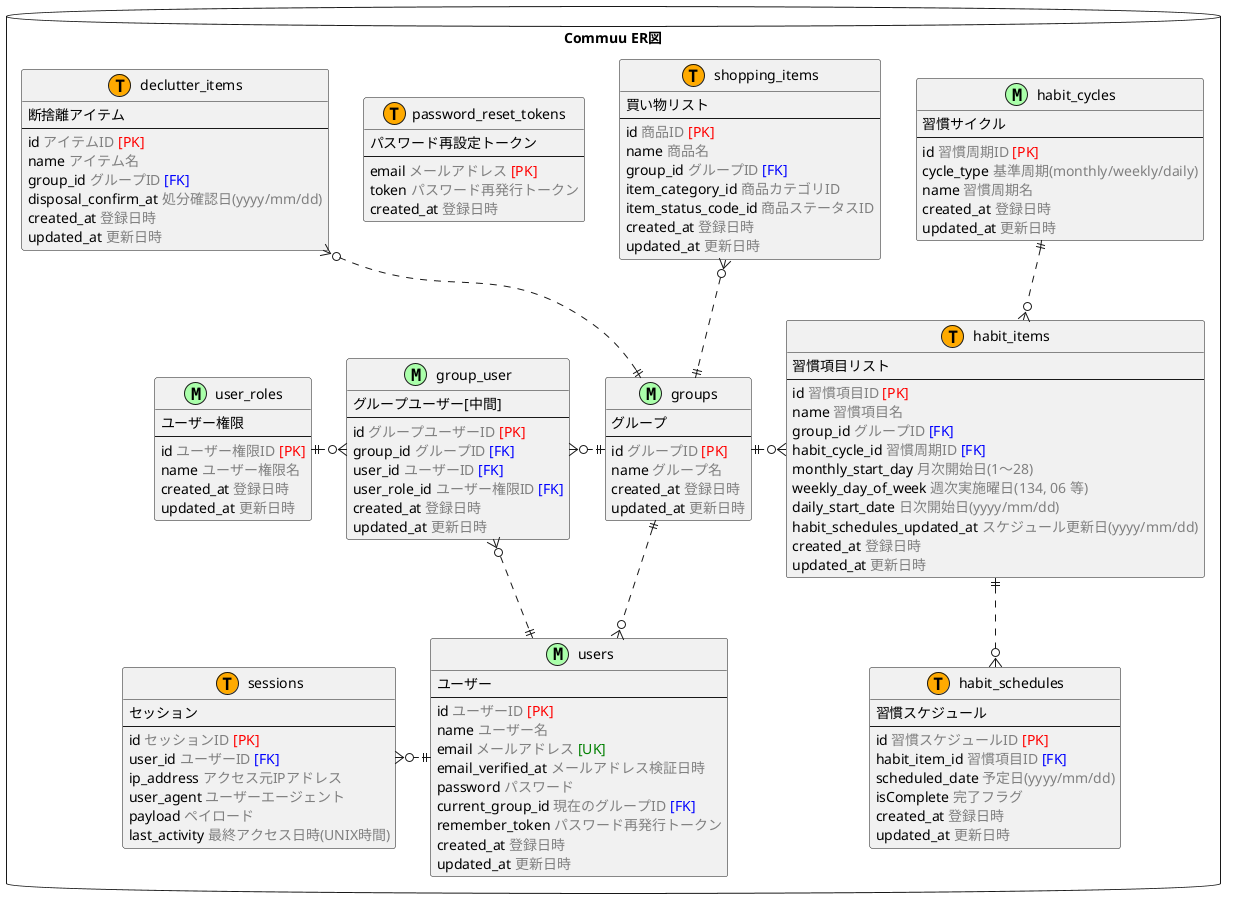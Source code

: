 @startuml commumane
' ========= 図の生成方法 ===========================
' 1. VSCode の拡張機能 PlantUML をインストール
' 2. 本ファイルを VSCode で開く
' 3. Alt + d 押下
' ==================================================

/' テーブル種別のタグカラー '/
!define MASTER_MARK_COLOR AAFFAA
!define TRANSACTION_MARK_COLOR FFAA00

package "Commuu ER図" as commuu_db <<Database>> {
    ' ==========================================
    ' テーブル定義
    ' ==========================================
    entity "groups" as groups <<M,MASTER_MARK_COLOR>> {
        グループ
        --
        id <color: Gray>グループID <color: Red>[PK]
        name <color: Gray>グループ名
        created_at <color: Gray>登録日時
        updated_at <color: Gray>更新日時
    }

    entity "users" as users <<M,MASTER_MARK_COLOR>> {
        ユーザー
        --
        id <color: Gray>ユーザーID <color: Red>[PK]
        name <color: Gray>ユーザー名
        email <color: Gray>メールアドレス <color: Green>[UK]
        email_verified_at <color: Gray>メールアドレス検証日時
        password <color: Gray>パスワード
        current_group_id <color: Gray>現在のグループID <color: Blue>[FK]
        remember_token <color: Gray>パスワード再発行トークン
        created_at <color: Gray>登録日時
        updated_at <color: Gray>更新日時
    }

    entity "password_reset_tokens" as password_reset_tokens <<T,TRANSACTION_MARK_COLOR>> {
        パスワード再設定トークン
        --
        email <color: Gray>メールアドレス <color: Red>[PK]
        token <color: Gray>パスワード再発行トークン
        created_at <color: Gray>登録日時
    }

    entity "sessions" as sessions <<T,TRANSACTION_MARK_COLOR>> {
        セッション
        --
        id <color: Gray>セッションID <color: Red>[PK]
        user_id <color: Gray>ユーザーID <color: Blue>[FK]
        ip_address <color: Gray>アクセス元IPアドレス
        user_agent <color: Gray>ユーザーエージェント
        payload <color: Gray>ペイロード
        last_activity <color: Gray>最終アクセス日時(UNIX時間)
    }

    entity "user_roles" as user_roles <<M,MASTER_MARK_COLOR>> {
        ユーザー権限
        --
        id <color: Gray>ユーザー権限ID <color: Red>[PK]
        name <color: Gray>ユーザー権限名
        created_at <color: Gray>登録日時
        updated_at <color: Gray>更新日時
    }

    entity "group_user" as group_user <<M,MASTER_MARK_COLOR>> {
        グループユーザー[中間]
        --
        id <color: Gray>グループユーザーID <color: Red>[PK]
        group_id <color: Gray>グループID <color: Blue>[FK]
        user_id <color: Gray>ユーザーID <color: Blue>[FK]
        user_role_id <color: Gray>ユーザー権限ID <color: Blue>[FK]
        created_at <color: Gray>登録日時
        updated_at <color: Gray>更新日時
    }

    entity "shopping_items" as shopping_items <<T,TRANSACTION_MARK_COLOR>> {
        買い物リスト
        --
        id <color: Gray>商品ID <color: Red>[PK]
        name <color: Gray>商品名
        group_id <color: Gray>グループID <color: Blue>[FK]
        item_category_id <color: Gray>商品カテゴリID
        item_status_code_id <color: Gray>商品ステータスID
        created_at <color: Gray>登録日時
        updated_at <color: Gray>更新日時
    }

    entity "habit_cycles" as habit_cycles <<M,MASTER_MARK_COLOR>> {
        習慣サイクル
        --
        id <color: Gray>習慣周期ID <color: Red>[PK]
        cycle_type <color: Gray>基準周期(monthly/weekly/daily)
        name <color: Gray>習慣周期名
        created_at <color: Gray>登録日時
        updated_at <color: Gray>更新日時
    }

    entity "habit_items" as habit_items <<T,TRANSACTION_MARK_COLOR>> {
        習慣項目リスト
        --
        id <color: Gray>習慣項目ID <color: Red>[PK]
        name <color: Gray>習慣項目名
        group_id <color: Gray>グループID <color: Blue>[FK]
        habit_cycle_id <color: Gray>習慣周期ID <color: Blue>[FK]
        monthly_start_day <color: Gray>月次開始日(1～28)
        weekly_day_of_week <color: Gray>週次実施曜日(134, 06 等)
        daily_start_date <color: Gray>日次開始日(yyyy/mm/dd)
        habit_schedules_updated_at <color: Gray>スケジュール更新日(yyyy/mm/dd)
        created_at <color: Gray>登録日時
        updated_at <color: Gray>更新日時
    }

    entity "habit_schedules" as habit_schedules <<T,TRANSACTION_MARK_COLOR>> {
        習慣スケジュール
        --
        id <color: Gray>習慣スケジュールID <color: Red>[PK]
        habit_item_id <color: Gray>習慣項目ID <color: Blue>[FK]
        scheduled_date <color: Gray>予定日(yyyy/mm/dd)
        isComplete <color: Gray>完了フラグ
        created_at <color: Gray>登録日時
        updated_at <color: Gray>更新日時
    }

    entity "declutter_items" as declutter_items <<T,TRANSACTION_MARK_COLOR>> {
        断捨離アイテム
        --
        id <color: Gray>アイテムID <color: Red>[PK]
        name <color: Gray>アイテム名
        group_id <color: Gray>グループID <color: Blue>[FK]
        disposal_confirm_at <color: Gray>処分確認日(yyyy/mm/dd)
        created_at <color: Gray>登録日時
        updated_at <color: Gray>更新日時
    }

    ' ==========================================
    ' リレーションシップ
    ' ==========================================
    ' Type	 記号
    ' ====== ======
    ' 0か1   |o--
    ' 1のみ  ||--
    ' 0以上  }o--
    ' 1以上  }|--
    groups ||..o{ users
    groups ||.left.o{ group_user
    groups ||.up.o{ shopping_items
    groups ||.right.o{ habit_items
    groups ||.up.o{ declutter_items
    habit_cycles ||..o{ habit_items
    habit_items ||.down.o{ habit_schedules
    users ||.left.o{ sessions
    users ||.up.o{ group_user
    user_roles ||.right.o{ group_user

}
@enduml

